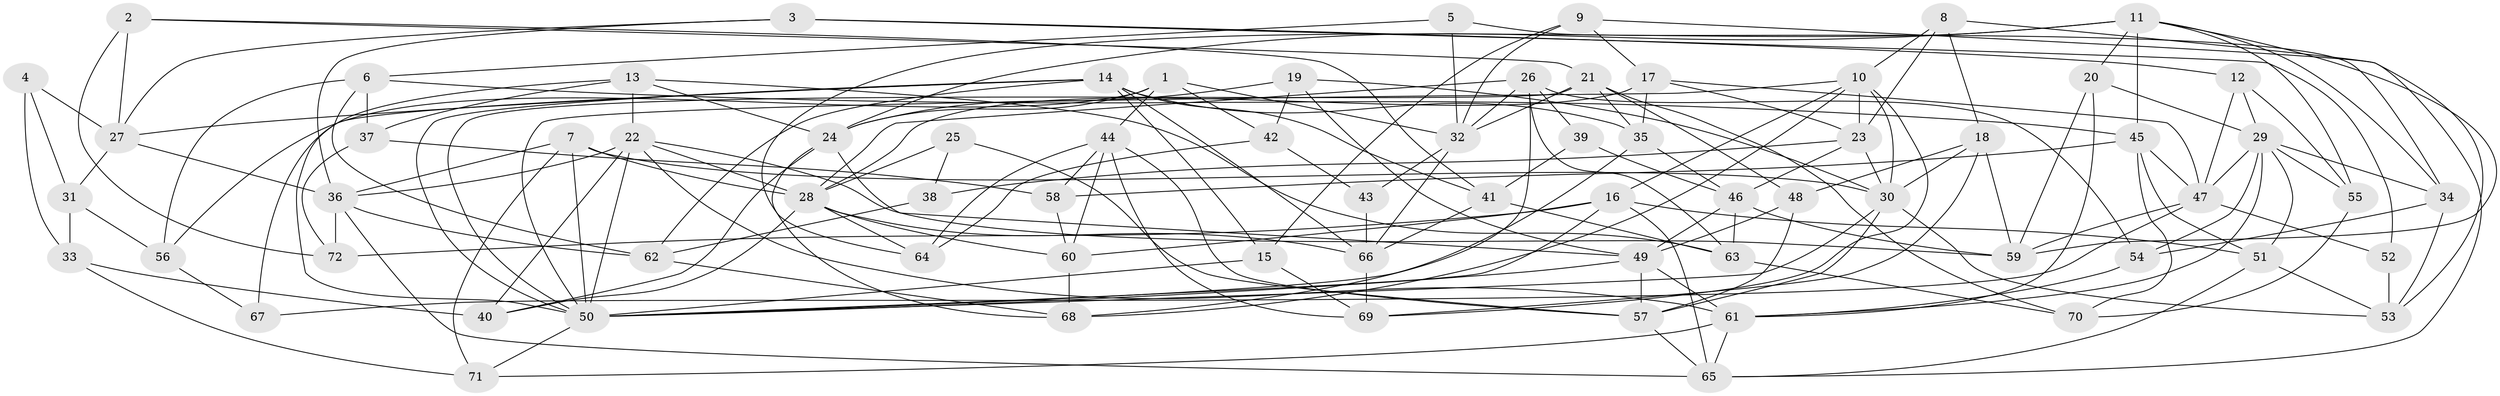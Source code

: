 // original degree distribution, {5: 0.23529411764705882, 4: 0.29411764705882354, 3: 0.2857142857142857, 2: 0.10084033613445378, 8: 0.01680672268907563, 7: 0.025210084033613446, 6: 0.03361344537815126, 9: 0.008403361344537815}
// Generated by graph-tools (version 1.1) at 2025/37/03/04/25 23:37:09]
// undirected, 72 vertices, 186 edges
graph export_dot {
  node [color=gray90,style=filled];
  1;
  2;
  3;
  4;
  5;
  6;
  7;
  8;
  9;
  10;
  11;
  12;
  13;
  14;
  15;
  16;
  17;
  18;
  19;
  20;
  21;
  22;
  23;
  24;
  25;
  26;
  27;
  28;
  29;
  30;
  31;
  32;
  33;
  34;
  35;
  36;
  37;
  38;
  39;
  40;
  41;
  42;
  43;
  44;
  45;
  46;
  47;
  48;
  49;
  50;
  51;
  52;
  53;
  54;
  55;
  56;
  57;
  58;
  59;
  60;
  61;
  62;
  63;
  64;
  65;
  66;
  67;
  68;
  69;
  70;
  71;
  72;
  1 -- 24 [weight=1.0];
  1 -- 32 [weight=1.0];
  1 -- 42 [weight=1.0];
  1 -- 44 [weight=1.0];
  1 -- 56 [weight=1.0];
  2 -- 21 [weight=1.0];
  2 -- 27 [weight=1.0];
  2 -- 41 [weight=1.0];
  2 -- 72 [weight=1.0];
  3 -- 12 [weight=1.0];
  3 -- 27 [weight=1.0];
  3 -- 36 [weight=1.0];
  3 -- 52 [weight=1.0];
  4 -- 27 [weight=1.0];
  4 -- 31 [weight=1.0];
  4 -- 33 [weight=1.0];
  5 -- 6 [weight=1.0];
  5 -- 32 [weight=1.0];
  5 -- 34 [weight=1.0];
  6 -- 37 [weight=1.0];
  6 -- 45 [weight=1.0];
  6 -- 56 [weight=1.0];
  6 -- 62 [weight=1.0];
  7 -- 28 [weight=1.0];
  7 -- 30 [weight=1.0];
  7 -- 36 [weight=1.0];
  7 -- 50 [weight=1.0];
  7 -- 71 [weight=1.0];
  8 -- 10 [weight=1.0];
  8 -- 18 [weight=1.0];
  8 -- 23 [weight=1.0];
  8 -- 53 [weight=1.0];
  9 -- 15 [weight=1.0];
  9 -- 17 [weight=1.0];
  9 -- 32 [weight=1.0];
  9 -- 65 [weight=1.0];
  10 -- 16 [weight=1.0];
  10 -- 23 [weight=1.0];
  10 -- 30 [weight=1.0];
  10 -- 50 [weight=1.0];
  10 -- 68 [weight=1.0];
  10 -- 69 [weight=1.0];
  11 -- 20 [weight=1.0];
  11 -- 24 [weight=1.0];
  11 -- 34 [weight=1.0];
  11 -- 45 [weight=1.0];
  11 -- 55 [weight=1.0];
  11 -- 59 [weight=1.0];
  11 -- 64 [weight=1.0];
  12 -- 29 [weight=1.0];
  12 -- 47 [weight=1.0];
  12 -- 55 [weight=1.0];
  13 -- 22 [weight=1.0];
  13 -- 24 [weight=1.0];
  13 -- 37 [weight=1.0];
  13 -- 50 [weight=1.0];
  13 -- 63 [weight=1.0];
  14 -- 15 [weight=1.0];
  14 -- 27 [weight=1.0];
  14 -- 35 [weight=1.0];
  14 -- 41 [weight=2.0];
  14 -- 50 [weight=1.0];
  14 -- 62 [weight=1.0];
  14 -- 66 [weight=1.0];
  14 -- 67 [weight=1.0];
  15 -- 50 [weight=1.0];
  15 -- 69 [weight=1.0];
  16 -- 50 [weight=1.0];
  16 -- 51 [weight=1.0];
  16 -- 60 [weight=1.0];
  16 -- 65 [weight=1.0];
  16 -- 72 [weight=1.0];
  17 -- 23 [weight=1.0];
  17 -- 28 [weight=1.0];
  17 -- 35 [weight=1.0];
  17 -- 47 [weight=1.0];
  18 -- 30 [weight=1.0];
  18 -- 48 [weight=1.0];
  18 -- 59 [weight=1.0];
  18 -- 69 [weight=1.0];
  19 -- 24 [weight=1.0];
  19 -- 30 [weight=1.0];
  19 -- 42 [weight=1.0];
  19 -- 49 [weight=1.0];
  20 -- 29 [weight=1.0];
  20 -- 59 [weight=1.0];
  20 -- 61 [weight=1.0];
  21 -- 32 [weight=1.0];
  21 -- 35 [weight=1.0];
  21 -- 48 [weight=1.0];
  21 -- 50 [weight=1.0];
  21 -- 70 [weight=1.0];
  22 -- 28 [weight=1.0];
  22 -- 36 [weight=1.0];
  22 -- 40 [weight=1.0];
  22 -- 50 [weight=1.0];
  22 -- 59 [weight=1.0];
  22 -- 61 [weight=1.0];
  23 -- 30 [weight=1.0];
  23 -- 38 [weight=1.0];
  23 -- 46 [weight=1.0];
  24 -- 40 [weight=1.0];
  24 -- 49 [weight=1.0];
  24 -- 68 [weight=1.0];
  25 -- 28 [weight=1.0];
  25 -- 38 [weight=1.0];
  25 -- 57 [weight=1.0];
  26 -- 28 [weight=1.0];
  26 -- 32 [weight=1.0];
  26 -- 39 [weight=1.0];
  26 -- 54 [weight=1.0];
  26 -- 63 [weight=1.0];
  26 -- 68 [weight=1.0];
  27 -- 31 [weight=1.0];
  27 -- 36 [weight=1.0];
  28 -- 40 [weight=1.0];
  28 -- 60 [weight=1.0];
  28 -- 64 [weight=1.0];
  28 -- 66 [weight=1.0];
  29 -- 34 [weight=1.0];
  29 -- 47 [weight=1.0];
  29 -- 51 [weight=1.0];
  29 -- 54 [weight=1.0];
  29 -- 55 [weight=1.0];
  29 -- 61 [weight=1.0];
  30 -- 50 [weight=1.0];
  30 -- 53 [weight=1.0];
  30 -- 57 [weight=1.0];
  31 -- 33 [weight=2.0];
  31 -- 56 [weight=2.0];
  32 -- 43 [weight=1.0];
  32 -- 66 [weight=1.0];
  33 -- 40 [weight=1.0];
  33 -- 71 [weight=1.0];
  34 -- 53 [weight=1.0];
  34 -- 54 [weight=1.0];
  35 -- 46 [weight=1.0];
  35 -- 50 [weight=1.0];
  36 -- 62 [weight=1.0];
  36 -- 65 [weight=1.0];
  36 -- 72 [weight=1.0];
  37 -- 58 [weight=1.0];
  37 -- 72 [weight=1.0];
  38 -- 62 [weight=1.0];
  39 -- 41 [weight=1.0];
  39 -- 46 [weight=1.0];
  41 -- 63 [weight=1.0];
  41 -- 66 [weight=1.0];
  42 -- 43 [weight=1.0];
  42 -- 64 [weight=1.0];
  43 -- 66 [weight=1.0];
  44 -- 57 [weight=1.0];
  44 -- 58 [weight=1.0];
  44 -- 60 [weight=1.0];
  44 -- 64 [weight=1.0];
  44 -- 69 [weight=1.0];
  45 -- 47 [weight=1.0];
  45 -- 51 [weight=1.0];
  45 -- 58 [weight=1.0];
  45 -- 70 [weight=1.0];
  46 -- 49 [weight=1.0];
  46 -- 59 [weight=1.0];
  46 -- 63 [weight=1.0];
  47 -- 52 [weight=1.0];
  47 -- 59 [weight=1.0];
  47 -- 67 [weight=1.0];
  48 -- 49 [weight=1.0];
  48 -- 57 [weight=1.0];
  49 -- 50 [weight=1.0];
  49 -- 57 [weight=1.0];
  49 -- 61 [weight=1.0];
  50 -- 71 [weight=1.0];
  51 -- 53 [weight=1.0];
  51 -- 65 [weight=1.0];
  52 -- 53 [weight=1.0];
  54 -- 61 [weight=1.0];
  55 -- 70 [weight=1.0];
  56 -- 67 [weight=1.0];
  57 -- 65 [weight=1.0];
  58 -- 60 [weight=1.0];
  60 -- 68 [weight=1.0];
  61 -- 65 [weight=1.0];
  61 -- 71 [weight=1.0];
  62 -- 68 [weight=1.0];
  63 -- 70 [weight=1.0];
  66 -- 69 [weight=1.0];
}
